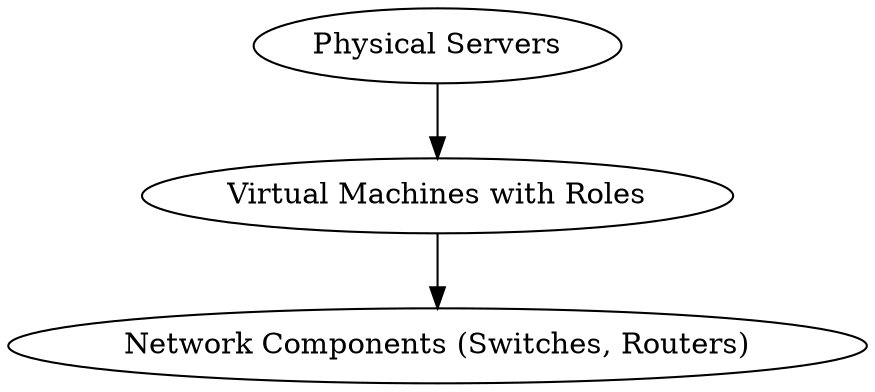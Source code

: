 // Network Infrastructure
digraph {
	A [label="Physical Servers"]
	B [label="Virtual Machines with Roles"]
	C [label="Network Components (Switches, Routers)"]
	A -> B
	B -> C
}
